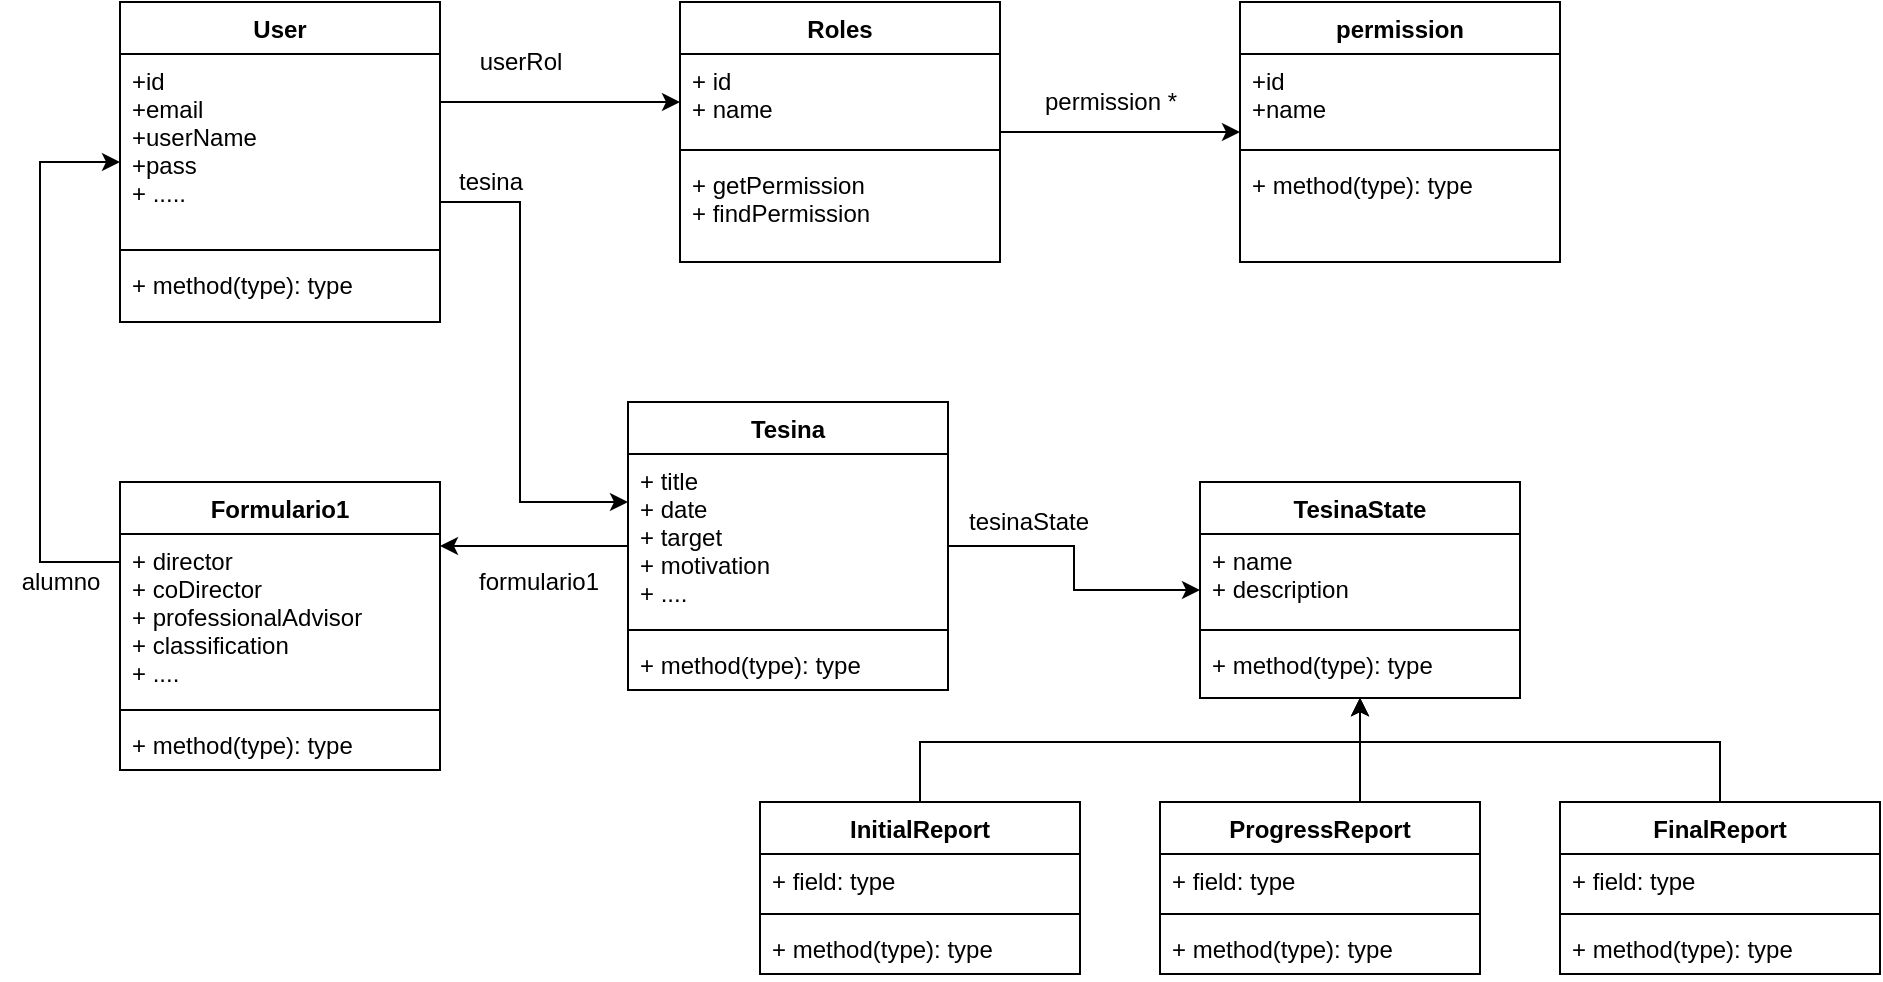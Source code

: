 <mxfile version="14.5.3" type="device"><diagram id="bVc5e8xCzK3ovDgtw2mQ" name="Page-1"><mxGraphModel dx="1476" dy="677" grid="1" gridSize="10" guides="1" tooltips="1" connect="1" arrows="1" fold="1" page="1" pageScale="1" pageWidth="827" pageHeight="1169" math="0" shadow="0"><root><mxCell id="0"/><mxCell id="1" parent="0"/><mxCell id="kb6GgEZS_kSyLriQ55Np-18" style="edgeStyle=orthogonalEdgeStyle;rounded=0;orthogonalLoop=1;jettySize=auto;html=1;" edge="1" parent="1" source="kb6GgEZS_kSyLriQ55Np-1" target="kb6GgEZS_kSyLriQ55Np-6"><mxGeometry relative="1" as="geometry"><Array as="points"><mxPoint x="300" y="90"/><mxPoint x="300" y="90"/></Array></mxGeometry></mxCell><mxCell id="kb6GgEZS_kSyLriQ55Np-35" style="edgeStyle=orthogonalEdgeStyle;rounded=0;orthogonalLoop=1;jettySize=auto;html=1;" edge="1" parent="1" source="kb6GgEZS_kSyLriQ55Np-1" target="kb6GgEZS_kSyLriQ55Np-22"><mxGeometry relative="1" as="geometry"><Array as="points"><mxPoint x="280" y="140"/><mxPoint x="280" y="290"/></Array></mxGeometry></mxCell><mxCell id="kb6GgEZS_kSyLriQ55Np-1" value="User" style="swimlane;fontStyle=1;align=center;verticalAlign=top;childLayout=stackLayout;horizontal=1;startSize=26;horizontalStack=0;resizeParent=1;resizeParentMax=0;resizeLast=0;collapsible=1;marginBottom=0;" vertex="1" parent="1"><mxGeometry x="80" y="40" width="160" height="160" as="geometry"/></mxCell><mxCell id="kb6GgEZS_kSyLriQ55Np-2" value="+id&#xA;+email&#xA;+userName&#xA;+pass&#xA;+ .....&#xA;&#xA;" style="text;strokeColor=none;fillColor=none;align=left;verticalAlign=top;spacingLeft=4;spacingRight=4;overflow=hidden;rotatable=0;points=[[0,0.5],[1,0.5]];portConstraint=eastwest;" vertex="1" parent="kb6GgEZS_kSyLriQ55Np-1"><mxGeometry y="26" width="160" height="94" as="geometry"/></mxCell><mxCell id="kb6GgEZS_kSyLriQ55Np-3" value="" style="line;strokeWidth=1;fillColor=none;align=left;verticalAlign=middle;spacingTop=-1;spacingLeft=3;spacingRight=3;rotatable=0;labelPosition=right;points=[];portConstraint=eastwest;" vertex="1" parent="kb6GgEZS_kSyLriQ55Np-1"><mxGeometry y="120" width="160" height="8" as="geometry"/></mxCell><mxCell id="kb6GgEZS_kSyLriQ55Np-4" value="+ method(type): type" style="text;strokeColor=none;fillColor=none;align=left;verticalAlign=top;spacingLeft=4;spacingRight=4;overflow=hidden;rotatable=0;points=[[0,0.5],[1,0.5]];portConstraint=eastwest;" vertex="1" parent="kb6GgEZS_kSyLriQ55Np-1"><mxGeometry y="128" width="160" height="32" as="geometry"/></mxCell><mxCell id="kb6GgEZS_kSyLriQ55Np-19" style="edgeStyle=orthogonalEdgeStyle;rounded=0;orthogonalLoop=1;jettySize=auto;html=1;" edge="1" parent="1" source="kb6GgEZS_kSyLriQ55Np-6" target="kb6GgEZS_kSyLriQ55Np-14"><mxGeometry relative="1" as="geometry"/></mxCell><mxCell id="kb6GgEZS_kSyLriQ55Np-6" value="Roles" style="swimlane;fontStyle=1;align=center;verticalAlign=top;childLayout=stackLayout;horizontal=1;startSize=26;horizontalStack=0;resizeParent=1;resizeParentMax=0;resizeLast=0;collapsible=1;marginBottom=0;" vertex="1" parent="1"><mxGeometry x="360" y="40" width="160" height="130" as="geometry"/></mxCell><mxCell id="kb6GgEZS_kSyLriQ55Np-7" value="+ id&#xA;+ name" style="text;strokeColor=none;fillColor=none;align=left;verticalAlign=top;spacingLeft=4;spacingRight=4;overflow=hidden;rotatable=0;points=[[0,0.5],[1,0.5]];portConstraint=eastwest;" vertex="1" parent="kb6GgEZS_kSyLriQ55Np-6"><mxGeometry y="26" width="160" height="44" as="geometry"/></mxCell><mxCell id="kb6GgEZS_kSyLriQ55Np-8" value="" style="line;strokeWidth=1;fillColor=none;align=left;verticalAlign=middle;spacingTop=-1;spacingLeft=3;spacingRight=3;rotatable=0;labelPosition=right;points=[];portConstraint=eastwest;" vertex="1" parent="kb6GgEZS_kSyLriQ55Np-6"><mxGeometry y="70" width="160" height="8" as="geometry"/></mxCell><mxCell id="kb6GgEZS_kSyLriQ55Np-9" value="+ getPermission&#xA;+ findPermission" style="text;strokeColor=none;fillColor=none;align=left;verticalAlign=top;spacingLeft=4;spacingRight=4;overflow=hidden;rotatable=0;points=[[0,0.5],[1,0.5]];portConstraint=eastwest;" vertex="1" parent="kb6GgEZS_kSyLriQ55Np-6"><mxGeometry y="78" width="160" height="52" as="geometry"/></mxCell><mxCell id="kb6GgEZS_kSyLriQ55Np-14" value="permission" style="swimlane;fontStyle=1;align=center;verticalAlign=top;childLayout=stackLayout;horizontal=1;startSize=26;horizontalStack=0;resizeParent=1;resizeParentMax=0;resizeLast=0;collapsible=1;marginBottom=0;" vertex="1" parent="1"><mxGeometry x="640" y="40" width="160" height="130" as="geometry"/></mxCell><mxCell id="kb6GgEZS_kSyLriQ55Np-15" value="+id&#xA;+name&#xA;" style="text;strokeColor=none;fillColor=none;align=left;verticalAlign=top;spacingLeft=4;spacingRight=4;overflow=hidden;rotatable=0;points=[[0,0.5],[1,0.5]];portConstraint=eastwest;" vertex="1" parent="kb6GgEZS_kSyLriQ55Np-14"><mxGeometry y="26" width="160" height="44" as="geometry"/></mxCell><mxCell id="kb6GgEZS_kSyLriQ55Np-16" value="" style="line;strokeWidth=1;fillColor=none;align=left;verticalAlign=middle;spacingTop=-1;spacingLeft=3;spacingRight=3;rotatable=0;labelPosition=right;points=[];portConstraint=eastwest;" vertex="1" parent="kb6GgEZS_kSyLriQ55Np-14"><mxGeometry y="70" width="160" height="8" as="geometry"/></mxCell><mxCell id="kb6GgEZS_kSyLriQ55Np-17" value="+ method(type): type" style="text;strokeColor=none;fillColor=none;align=left;verticalAlign=top;spacingLeft=4;spacingRight=4;overflow=hidden;rotatable=0;points=[[0,0.5],[1,0.5]];portConstraint=eastwest;" vertex="1" parent="kb6GgEZS_kSyLriQ55Np-14"><mxGeometry y="78" width="160" height="52" as="geometry"/></mxCell><mxCell id="kb6GgEZS_kSyLriQ55Np-20" value="userRol" style="text;html=1;align=center;verticalAlign=middle;resizable=0;points=[];autosize=1;" vertex="1" parent="1"><mxGeometry x="250" y="60" width="60" height="20" as="geometry"/></mxCell><mxCell id="kb6GgEZS_kSyLriQ55Np-21" value="permission *" style="text;html=1;align=center;verticalAlign=middle;resizable=0;points=[];autosize=1;" vertex="1" parent="1"><mxGeometry x="530" y="80" width="90" height="20" as="geometry"/></mxCell><mxCell id="kb6GgEZS_kSyLriQ55Np-37" style="edgeStyle=orthogonalEdgeStyle;rounded=0;orthogonalLoop=1;jettySize=auto;html=1;" edge="1" parent="1" source="kb6GgEZS_kSyLriQ55Np-22" target="kb6GgEZS_kSyLriQ55Np-31"><mxGeometry relative="1" as="geometry"><Array as="points"><mxPoint x="240" y="330"/><mxPoint x="240" y="330"/></Array></mxGeometry></mxCell><mxCell id="kb6GgEZS_kSyLriQ55Np-58" style="edgeStyle=orthogonalEdgeStyle;rounded=0;orthogonalLoop=1;jettySize=auto;html=1;" edge="1" parent="1" source="kb6GgEZS_kSyLriQ55Np-22" target="kb6GgEZS_kSyLriQ55Np-39"><mxGeometry relative="1" as="geometry"/></mxCell><mxCell id="kb6GgEZS_kSyLriQ55Np-22" value="Tesina" style="swimlane;fontStyle=1;align=center;verticalAlign=top;childLayout=stackLayout;horizontal=1;startSize=26;horizontalStack=0;resizeParent=1;resizeParentMax=0;resizeLast=0;collapsible=1;marginBottom=0;" vertex="1" parent="1"><mxGeometry x="334" y="240" width="160" height="144" as="geometry"/></mxCell><mxCell id="kb6GgEZS_kSyLriQ55Np-23" value="+ title&#xA;+ date&#xA;+ target&#xA;+ motivation&#xA;+ ....&#xA;" style="text;strokeColor=none;fillColor=none;align=left;verticalAlign=top;spacingLeft=4;spacingRight=4;overflow=hidden;rotatable=0;points=[[0,0.5],[1,0.5]];portConstraint=eastwest;" vertex="1" parent="kb6GgEZS_kSyLriQ55Np-22"><mxGeometry y="26" width="160" height="84" as="geometry"/></mxCell><mxCell id="kb6GgEZS_kSyLriQ55Np-24" value="" style="line;strokeWidth=1;fillColor=none;align=left;verticalAlign=middle;spacingTop=-1;spacingLeft=3;spacingRight=3;rotatable=0;labelPosition=right;points=[];portConstraint=eastwest;" vertex="1" parent="kb6GgEZS_kSyLriQ55Np-22"><mxGeometry y="110" width="160" height="8" as="geometry"/></mxCell><mxCell id="kb6GgEZS_kSyLriQ55Np-25" value="+ method(type): type" style="text;strokeColor=none;fillColor=none;align=left;verticalAlign=top;spacingLeft=4;spacingRight=4;overflow=hidden;rotatable=0;points=[[0,0.5],[1,0.5]];portConstraint=eastwest;" vertex="1" parent="kb6GgEZS_kSyLriQ55Np-22"><mxGeometry y="118" width="160" height="26" as="geometry"/></mxCell><mxCell id="kb6GgEZS_kSyLriQ55Np-31" value="Formulario1" style="swimlane;fontStyle=1;align=center;verticalAlign=top;childLayout=stackLayout;horizontal=1;startSize=26;horizontalStack=0;resizeParent=1;resizeParentMax=0;resizeLast=0;collapsible=1;marginBottom=0;" vertex="1" parent="1"><mxGeometry x="80" y="280" width="160" height="144" as="geometry"/></mxCell><mxCell id="kb6GgEZS_kSyLriQ55Np-32" value="+ director&#xA;+ coDirector&#xA;+ professionalAdvisor&#xA;+ classification&#xA;+ ....&#xA; " style="text;strokeColor=none;fillColor=none;align=left;verticalAlign=top;spacingLeft=4;spacingRight=4;overflow=hidden;rotatable=0;points=[[0,0.5],[1,0.5]];portConstraint=eastwest;" vertex="1" parent="kb6GgEZS_kSyLriQ55Np-31"><mxGeometry y="26" width="160" height="84" as="geometry"/></mxCell><mxCell id="kb6GgEZS_kSyLriQ55Np-33" value="" style="line;strokeWidth=1;fillColor=none;align=left;verticalAlign=middle;spacingTop=-1;spacingLeft=3;spacingRight=3;rotatable=0;labelPosition=right;points=[];portConstraint=eastwest;" vertex="1" parent="kb6GgEZS_kSyLriQ55Np-31"><mxGeometry y="110" width="160" height="8" as="geometry"/></mxCell><mxCell id="kb6GgEZS_kSyLriQ55Np-34" value="+ method(type): type" style="text;strokeColor=none;fillColor=none;align=left;verticalAlign=top;spacingLeft=4;spacingRight=4;overflow=hidden;rotatable=0;points=[[0,0.5],[1,0.5]];portConstraint=eastwest;" vertex="1" parent="kb6GgEZS_kSyLriQ55Np-31"><mxGeometry y="118" width="160" height="26" as="geometry"/></mxCell><mxCell id="kb6GgEZS_kSyLriQ55Np-38" style="edgeStyle=orthogonalEdgeStyle;rounded=0;orthogonalLoop=1;jettySize=auto;html=1;" edge="1" parent="1" source="kb6GgEZS_kSyLriQ55Np-32" target="kb6GgEZS_kSyLriQ55Np-1"><mxGeometry relative="1" as="geometry"><Array as="points"><mxPoint x="40" y="320"/><mxPoint x="40" y="120"/></Array></mxGeometry></mxCell><mxCell id="kb6GgEZS_kSyLriQ55Np-39" value="TesinaState" style="swimlane;fontStyle=1;align=center;verticalAlign=top;childLayout=stackLayout;horizontal=1;startSize=26;horizontalStack=0;resizeParent=1;resizeParentMax=0;resizeLast=0;collapsible=1;marginBottom=0;" vertex="1" parent="1"><mxGeometry x="620" y="280" width="160" height="108" as="geometry"/></mxCell><mxCell id="kb6GgEZS_kSyLriQ55Np-40" value="+ name&#xA;+ description&#xA;" style="text;strokeColor=none;fillColor=none;align=left;verticalAlign=top;spacingLeft=4;spacingRight=4;overflow=hidden;rotatable=0;points=[[0,0.5],[1,0.5]];portConstraint=eastwest;" vertex="1" parent="kb6GgEZS_kSyLriQ55Np-39"><mxGeometry y="26" width="160" height="44" as="geometry"/></mxCell><mxCell id="kb6GgEZS_kSyLriQ55Np-41" value="" style="line;strokeWidth=1;fillColor=none;align=left;verticalAlign=middle;spacingTop=-1;spacingLeft=3;spacingRight=3;rotatable=0;labelPosition=right;points=[];portConstraint=eastwest;" vertex="1" parent="kb6GgEZS_kSyLriQ55Np-39"><mxGeometry y="70" width="160" height="8" as="geometry"/></mxCell><mxCell id="kb6GgEZS_kSyLriQ55Np-42" value="+ method(type): type" style="text;strokeColor=none;fillColor=none;align=left;verticalAlign=top;spacingLeft=4;spacingRight=4;overflow=hidden;rotatable=0;points=[[0,0.5],[1,0.5]];portConstraint=eastwest;" vertex="1" parent="kb6GgEZS_kSyLriQ55Np-39"><mxGeometry y="78" width="160" height="30" as="geometry"/></mxCell><mxCell id="kb6GgEZS_kSyLriQ55Np-57" style="edgeStyle=orthogonalEdgeStyle;rounded=0;orthogonalLoop=1;jettySize=auto;html=1;" edge="1" parent="1" source="kb6GgEZS_kSyLriQ55Np-43" target="kb6GgEZS_kSyLriQ55Np-39"><mxGeometry relative="1" as="geometry"><Array as="points"><mxPoint x="880" y="410"/><mxPoint x="700" y="410"/></Array></mxGeometry></mxCell><mxCell id="kb6GgEZS_kSyLriQ55Np-43" value="FinalReport" style="swimlane;fontStyle=1;align=center;verticalAlign=top;childLayout=stackLayout;horizontal=1;startSize=26;horizontalStack=0;resizeParent=1;resizeParentMax=0;resizeLast=0;collapsible=1;marginBottom=0;" vertex="1" parent="1"><mxGeometry x="800" y="440" width="160" height="86" as="geometry"/></mxCell><mxCell id="kb6GgEZS_kSyLriQ55Np-44" value="+ field: type" style="text;strokeColor=none;fillColor=none;align=left;verticalAlign=top;spacingLeft=4;spacingRight=4;overflow=hidden;rotatable=0;points=[[0,0.5],[1,0.5]];portConstraint=eastwest;" vertex="1" parent="kb6GgEZS_kSyLriQ55Np-43"><mxGeometry y="26" width="160" height="26" as="geometry"/></mxCell><mxCell id="kb6GgEZS_kSyLriQ55Np-45" value="" style="line;strokeWidth=1;fillColor=none;align=left;verticalAlign=middle;spacingTop=-1;spacingLeft=3;spacingRight=3;rotatable=0;labelPosition=right;points=[];portConstraint=eastwest;" vertex="1" parent="kb6GgEZS_kSyLriQ55Np-43"><mxGeometry y="52" width="160" height="8" as="geometry"/></mxCell><mxCell id="kb6GgEZS_kSyLriQ55Np-46" value="+ method(type): type" style="text;strokeColor=none;fillColor=none;align=left;verticalAlign=top;spacingLeft=4;spacingRight=4;overflow=hidden;rotatable=0;points=[[0,0.5],[1,0.5]];portConstraint=eastwest;" vertex="1" parent="kb6GgEZS_kSyLriQ55Np-43"><mxGeometry y="60" width="160" height="26" as="geometry"/></mxCell><mxCell id="kb6GgEZS_kSyLriQ55Np-56" style="edgeStyle=orthogonalEdgeStyle;rounded=0;orthogonalLoop=1;jettySize=auto;html=1;" edge="1" parent="1" source="kb6GgEZS_kSyLriQ55Np-47" target="kb6GgEZS_kSyLriQ55Np-39"><mxGeometry relative="1" as="geometry"><Array as="points"><mxPoint x="700" y="420"/><mxPoint x="700" y="420"/></Array></mxGeometry></mxCell><mxCell id="kb6GgEZS_kSyLriQ55Np-47" value="ProgressReport" style="swimlane;fontStyle=1;align=center;verticalAlign=top;childLayout=stackLayout;horizontal=1;startSize=26;horizontalStack=0;resizeParent=1;resizeParentMax=0;resizeLast=0;collapsible=1;marginBottom=0;" vertex="1" parent="1"><mxGeometry x="600" y="440" width="160" height="86" as="geometry"/></mxCell><mxCell id="kb6GgEZS_kSyLriQ55Np-48" value="+ field: type" style="text;strokeColor=none;fillColor=none;align=left;verticalAlign=top;spacingLeft=4;spacingRight=4;overflow=hidden;rotatable=0;points=[[0,0.5],[1,0.5]];portConstraint=eastwest;" vertex="1" parent="kb6GgEZS_kSyLriQ55Np-47"><mxGeometry y="26" width="160" height="26" as="geometry"/></mxCell><mxCell id="kb6GgEZS_kSyLriQ55Np-49" value="" style="line;strokeWidth=1;fillColor=none;align=left;verticalAlign=middle;spacingTop=-1;spacingLeft=3;spacingRight=3;rotatable=0;labelPosition=right;points=[];portConstraint=eastwest;" vertex="1" parent="kb6GgEZS_kSyLriQ55Np-47"><mxGeometry y="52" width="160" height="8" as="geometry"/></mxCell><mxCell id="kb6GgEZS_kSyLriQ55Np-50" value="+ method(type): type" style="text;strokeColor=none;fillColor=none;align=left;verticalAlign=top;spacingLeft=4;spacingRight=4;overflow=hidden;rotatable=0;points=[[0,0.5],[1,0.5]];portConstraint=eastwest;" vertex="1" parent="kb6GgEZS_kSyLriQ55Np-47"><mxGeometry y="60" width="160" height="26" as="geometry"/></mxCell><mxCell id="kb6GgEZS_kSyLriQ55Np-55" style="edgeStyle=orthogonalEdgeStyle;rounded=0;orthogonalLoop=1;jettySize=auto;html=1;" edge="1" parent="1" source="kb6GgEZS_kSyLriQ55Np-51" target="kb6GgEZS_kSyLriQ55Np-39"><mxGeometry relative="1" as="geometry"><Array as="points"><mxPoint x="480" y="410"/><mxPoint x="700" y="410"/></Array></mxGeometry></mxCell><mxCell id="kb6GgEZS_kSyLriQ55Np-51" value="InitialReport" style="swimlane;fontStyle=1;align=center;verticalAlign=top;childLayout=stackLayout;horizontal=1;startSize=26;horizontalStack=0;resizeParent=1;resizeParentMax=0;resizeLast=0;collapsible=1;marginBottom=0;" vertex="1" parent="1"><mxGeometry x="400" y="440" width="160" height="86" as="geometry"/></mxCell><mxCell id="kb6GgEZS_kSyLriQ55Np-52" value="+ field: type" style="text;strokeColor=none;fillColor=none;align=left;verticalAlign=top;spacingLeft=4;spacingRight=4;overflow=hidden;rotatable=0;points=[[0,0.5],[1,0.5]];portConstraint=eastwest;" vertex="1" parent="kb6GgEZS_kSyLriQ55Np-51"><mxGeometry y="26" width="160" height="26" as="geometry"/></mxCell><mxCell id="kb6GgEZS_kSyLriQ55Np-53" value="" style="line;strokeWidth=1;fillColor=none;align=left;verticalAlign=middle;spacingTop=-1;spacingLeft=3;spacingRight=3;rotatable=0;labelPosition=right;points=[];portConstraint=eastwest;" vertex="1" parent="kb6GgEZS_kSyLriQ55Np-51"><mxGeometry y="52" width="160" height="8" as="geometry"/></mxCell><mxCell id="kb6GgEZS_kSyLriQ55Np-54" value="+ method(type): type" style="text;strokeColor=none;fillColor=none;align=left;verticalAlign=top;spacingLeft=4;spacingRight=4;overflow=hidden;rotatable=0;points=[[0,0.5],[1,0.5]];portConstraint=eastwest;" vertex="1" parent="kb6GgEZS_kSyLriQ55Np-51"><mxGeometry y="60" width="160" height="26" as="geometry"/></mxCell><mxCell id="kb6GgEZS_kSyLriQ55Np-59" value="tesinaState" style="text;html=1;align=center;verticalAlign=middle;resizable=0;points=[];autosize=1;" vertex="1" parent="1"><mxGeometry x="494" y="290" width="80" height="20" as="geometry"/></mxCell><mxCell id="kb6GgEZS_kSyLriQ55Np-60" value="tesina" style="text;html=1;align=center;verticalAlign=middle;resizable=0;points=[];autosize=1;" vertex="1" parent="1"><mxGeometry x="240" y="120" width="50" height="20" as="geometry"/></mxCell><mxCell id="kb6GgEZS_kSyLriQ55Np-61" value="formulario1" style="text;html=1;align=center;verticalAlign=middle;resizable=0;points=[];autosize=1;" vertex="1" parent="1"><mxGeometry x="244" y="320" width="90" height="20" as="geometry"/></mxCell><mxCell id="kb6GgEZS_kSyLriQ55Np-62" value="alumno" style="text;html=1;align=center;verticalAlign=middle;resizable=0;points=[];autosize=1;" vertex="1" parent="1"><mxGeometry x="20" y="320" width="60" height="20" as="geometry"/></mxCell></root></mxGraphModel></diagram></mxfile>